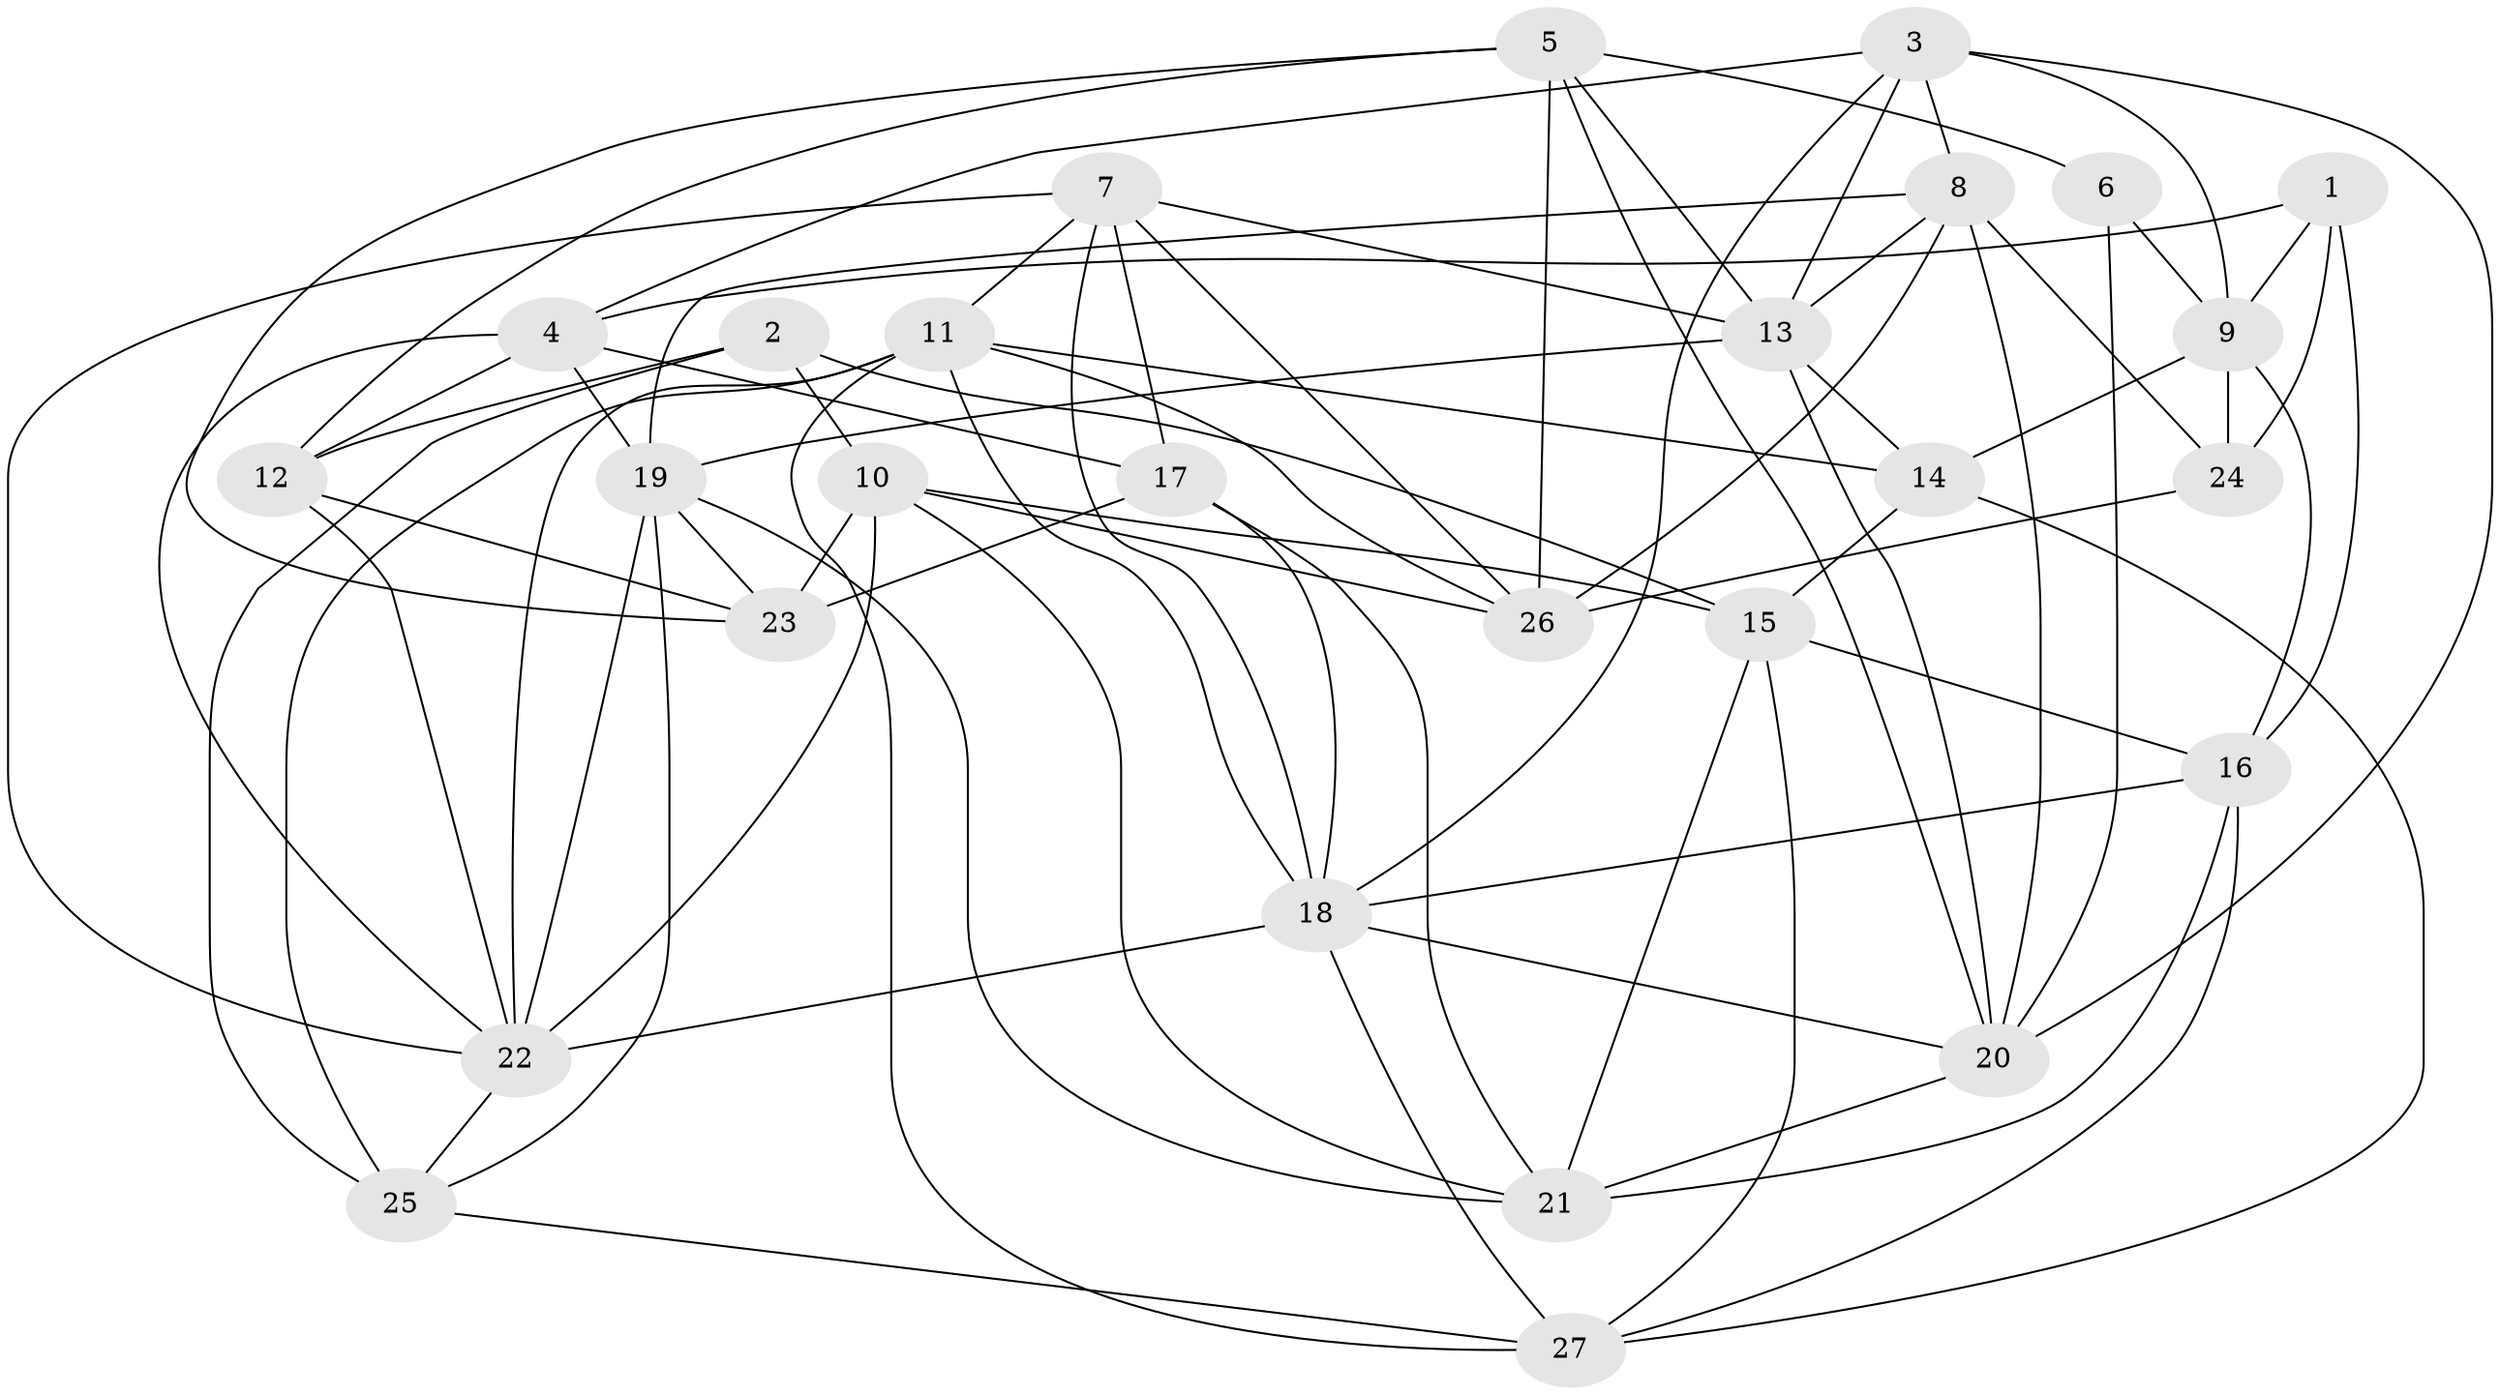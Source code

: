 // original degree distribution, {4: 1.0}
// Generated by graph-tools (version 1.1) at 2025/38/03/04/25 23:38:17]
// undirected, 27 vertices, 78 edges
graph export_dot {
  node [color=gray90,style=filled];
  1;
  2;
  3;
  4;
  5;
  6;
  7;
  8;
  9;
  10;
  11;
  12;
  13;
  14;
  15;
  16;
  17;
  18;
  19;
  20;
  21;
  22;
  23;
  24;
  25;
  26;
  27;
  1 -- 4 [weight=1.0];
  1 -- 9 [weight=1.0];
  1 -- 16 [weight=1.0];
  1 -- 24 [weight=1.0];
  2 -- 10 [weight=1.0];
  2 -- 12 [weight=2.0];
  2 -- 15 [weight=1.0];
  2 -- 25 [weight=2.0];
  3 -- 4 [weight=1.0];
  3 -- 8 [weight=1.0];
  3 -- 9 [weight=1.0];
  3 -- 13 [weight=1.0];
  3 -- 18 [weight=1.0];
  3 -- 20 [weight=1.0];
  4 -- 12 [weight=1.0];
  4 -- 17 [weight=1.0];
  4 -- 19 [weight=1.0];
  4 -- 22 [weight=1.0];
  5 -- 6 [weight=1.0];
  5 -- 12 [weight=1.0];
  5 -- 13 [weight=1.0];
  5 -- 20 [weight=1.0];
  5 -- 23 [weight=1.0];
  5 -- 26 [weight=1.0];
  6 -- 9 [weight=2.0];
  6 -- 20 [weight=1.0];
  7 -- 11 [weight=1.0];
  7 -- 13 [weight=1.0];
  7 -- 17 [weight=1.0];
  7 -- 18 [weight=1.0];
  7 -- 22 [weight=1.0];
  7 -- 26 [weight=1.0];
  8 -- 13 [weight=2.0];
  8 -- 19 [weight=1.0];
  8 -- 20 [weight=2.0];
  8 -- 24 [weight=3.0];
  8 -- 26 [weight=1.0];
  9 -- 14 [weight=2.0];
  9 -- 16 [weight=1.0];
  9 -- 24 [weight=1.0];
  10 -- 15 [weight=1.0];
  10 -- 21 [weight=1.0];
  10 -- 22 [weight=1.0];
  10 -- 23 [weight=1.0];
  10 -- 26 [weight=1.0];
  11 -- 14 [weight=1.0];
  11 -- 18 [weight=1.0];
  11 -- 22 [weight=2.0];
  11 -- 25 [weight=1.0];
  11 -- 26 [weight=1.0];
  11 -- 27 [weight=1.0];
  12 -- 22 [weight=1.0];
  12 -- 23 [weight=1.0];
  13 -- 14 [weight=1.0];
  13 -- 19 [weight=1.0];
  13 -- 20 [weight=1.0];
  14 -- 15 [weight=1.0];
  14 -- 27 [weight=1.0];
  15 -- 16 [weight=1.0];
  15 -- 21 [weight=1.0];
  15 -- 27 [weight=1.0];
  16 -- 18 [weight=1.0];
  16 -- 21 [weight=1.0];
  16 -- 27 [weight=1.0];
  17 -- 18 [weight=1.0];
  17 -- 21 [weight=1.0];
  17 -- 23 [weight=2.0];
  18 -- 20 [weight=1.0];
  18 -- 22 [weight=1.0];
  18 -- 27 [weight=1.0];
  19 -- 21 [weight=1.0];
  19 -- 22 [weight=2.0];
  19 -- 23 [weight=1.0];
  19 -- 25 [weight=1.0];
  20 -- 21 [weight=1.0];
  22 -- 25 [weight=1.0];
  24 -- 26 [weight=1.0];
  25 -- 27 [weight=1.0];
}
